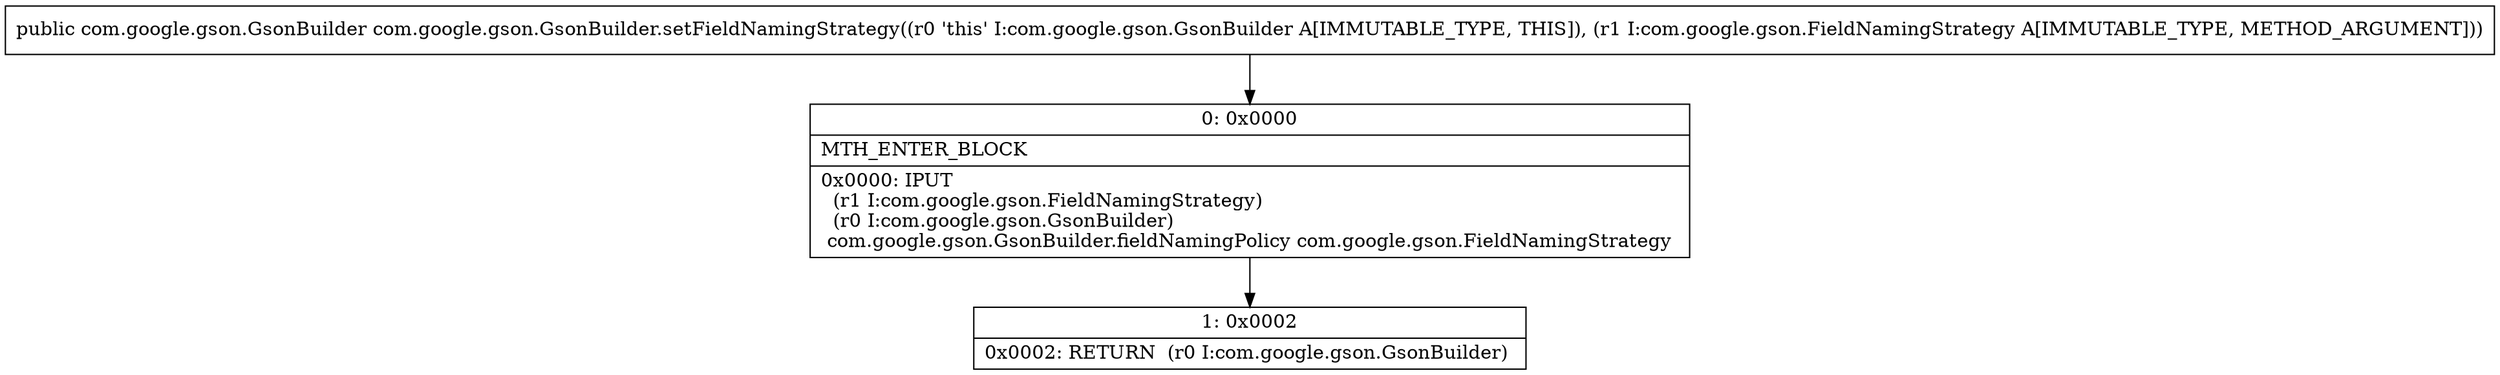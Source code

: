 digraph "CFG forcom.google.gson.GsonBuilder.setFieldNamingStrategy(Lcom\/google\/gson\/FieldNamingStrategy;)Lcom\/google\/gson\/GsonBuilder;" {
Node_0 [shape=record,label="{0\:\ 0x0000|MTH_ENTER_BLOCK\l|0x0000: IPUT  \l  (r1 I:com.google.gson.FieldNamingStrategy)\l  (r0 I:com.google.gson.GsonBuilder)\l com.google.gson.GsonBuilder.fieldNamingPolicy com.google.gson.FieldNamingStrategy \l}"];
Node_1 [shape=record,label="{1\:\ 0x0002|0x0002: RETURN  (r0 I:com.google.gson.GsonBuilder) \l}"];
MethodNode[shape=record,label="{public com.google.gson.GsonBuilder com.google.gson.GsonBuilder.setFieldNamingStrategy((r0 'this' I:com.google.gson.GsonBuilder A[IMMUTABLE_TYPE, THIS]), (r1 I:com.google.gson.FieldNamingStrategy A[IMMUTABLE_TYPE, METHOD_ARGUMENT])) }"];
MethodNode -> Node_0;
Node_0 -> Node_1;
}

